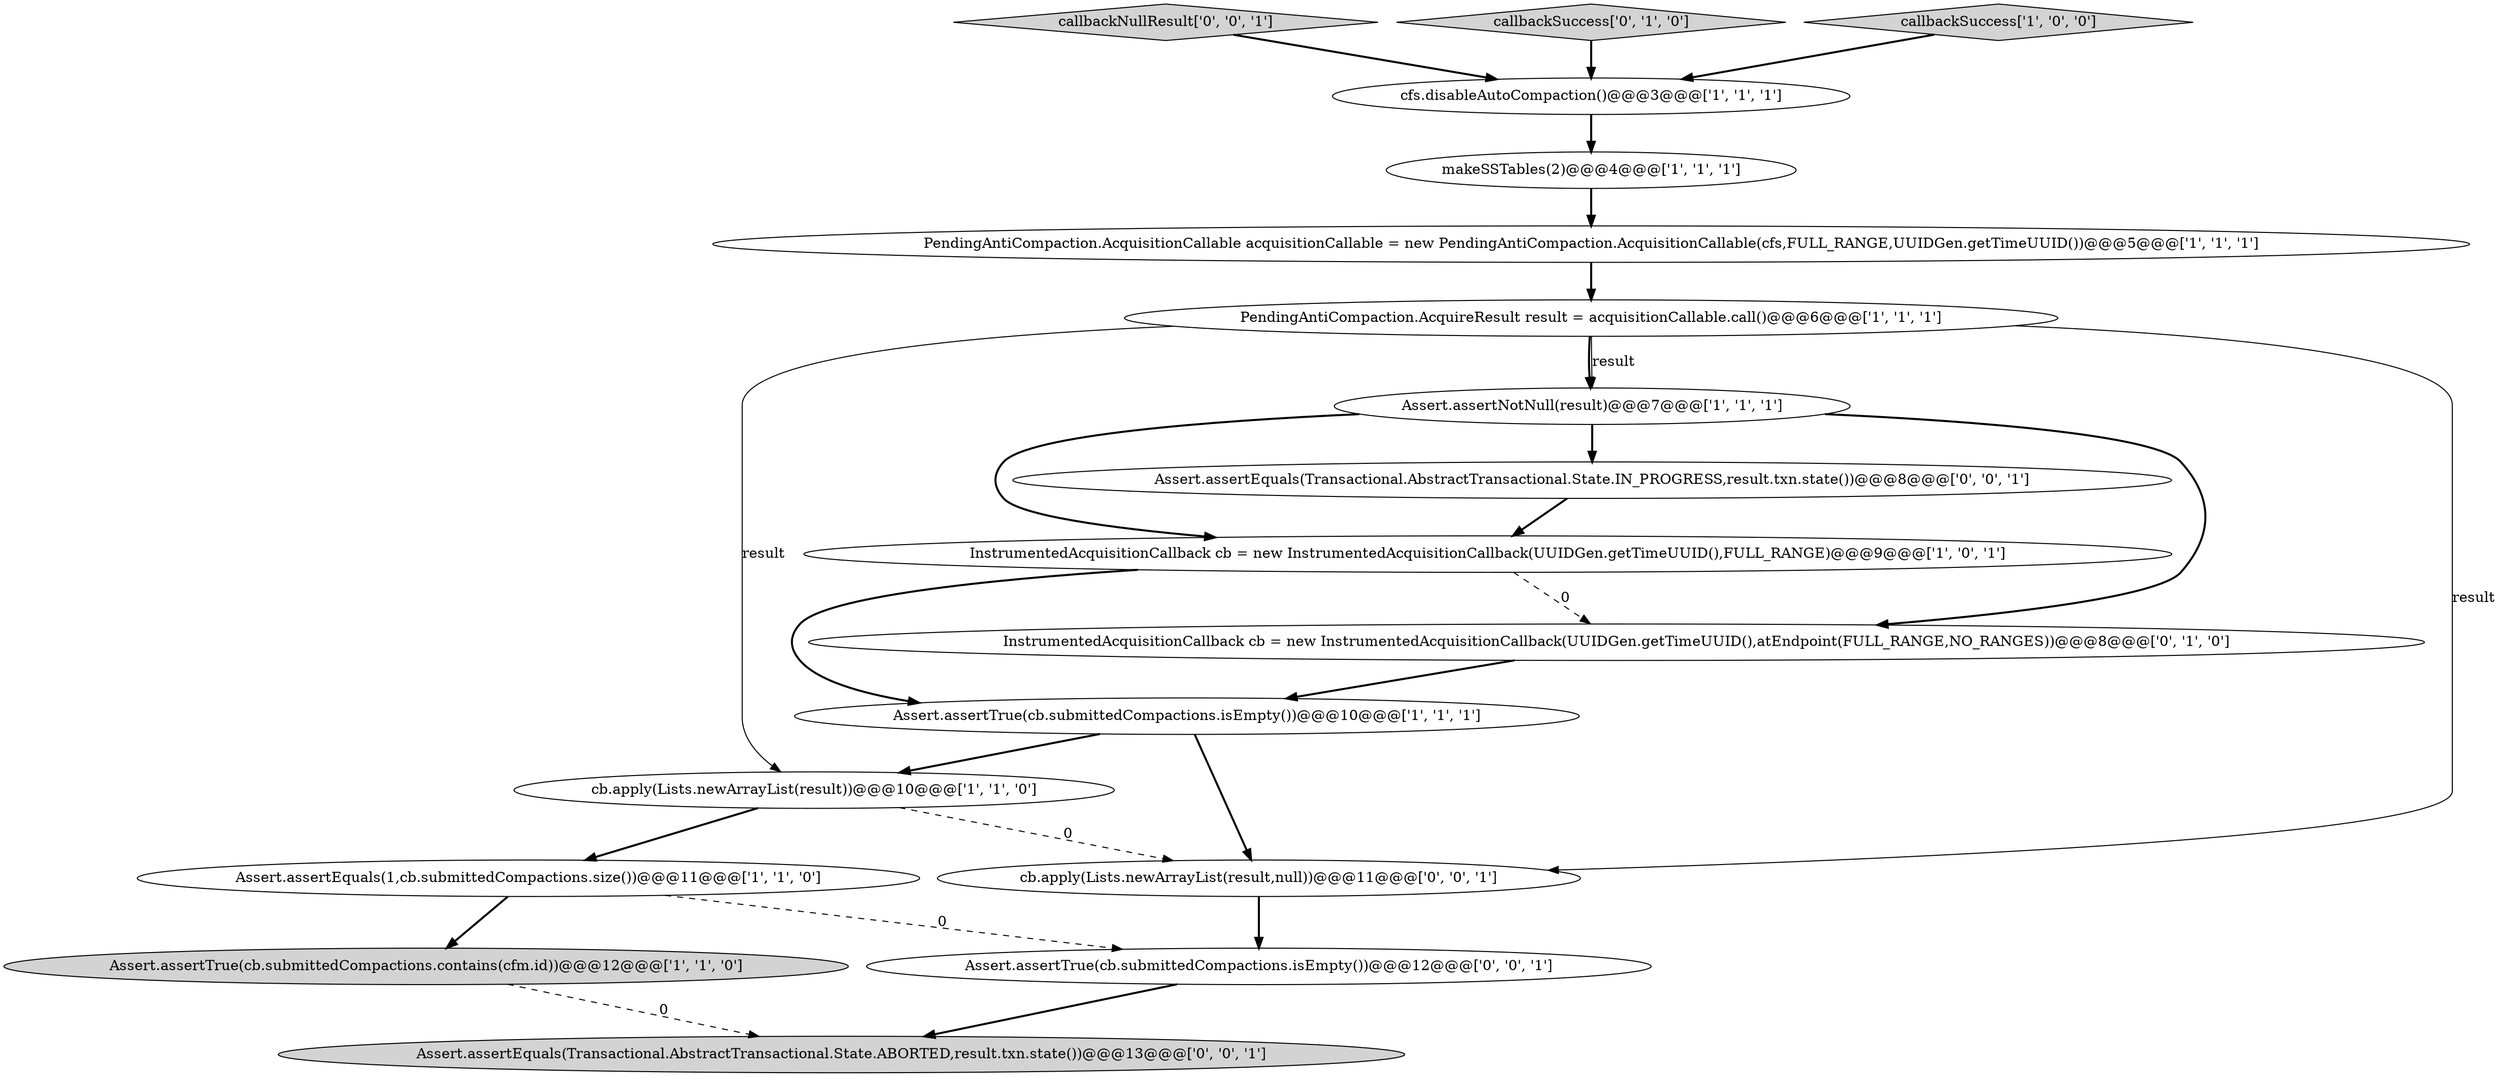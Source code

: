 digraph {
6 [style = filled, label = "Assert.assertTrue(cb.submittedCompactions.contains(cfm.id))@@@12@@@['1', '1', '0']", fillcolor = lightgray, shape = ellipse image = "AAA0AAABBB1BBB"];
8 [style = filled, label = "cb.apply(Lists.newArrayList(result))@@@10@@@['1', '1', '0']", fillcolor = white, shape = ellipse image = "AAA0AAABBB1BBB"];
14 [style = filled, label = "Assert.assertEquals(Transactional.AbstractTransactional.State.ABORTED,result.txn.state())@@@13@@@['0', '0', '1']", fillcolor = lightgray, shape = ellipse image = "AAA0AAABBB3BBB"];
2 [style = filled, label = "makeSSTables(2)@@@4@@@['1', '1', '1']", fillcolor = white, shape = ellipse image = "AAA0AAABBB1BBB"];
10 [style = filled, label = "Assert.assertTrue(cb.submittedCompactions.isEmpty())@@@10@@@['1', '1', '1']", fillcolor = white, shape = ellipse image = "AAA0AAABBB1BBB"];
12 [style = filled, label = "InstrumentedAcquisitionCallback cb = new InstrumentedAcquisitionCallback(UUIDGen.getTimeUUID(),atEndpoint(FULL_RANGE,NO_RANGES))@@@8@@@['0', '1', '0']", fillcolor = white, shape = ellipse image = "AAA1AAABBB2BBB"];
5 [style = filled, label = "Assert.assertEquals(1,cb.submittedCompactions.size())@@@11@@@['1', '1', '0']", fillcolor = white, shape = ellipse image = "AAA0AAABBB1BBB"];
16 [style = filled, label = "Assert.assertTrue(cb.submittedCompactions.isEmpty())@@@12@@@['0', '0', '1']", fillcolor = white, shape = ellipse image = "AAA0AAABBB3BBB"];
9 [style = filled, label = "PendingAntiCompaction.AcquireResult result = acquisitionCallable.call()@@@6@@@['1', '1', '1']", fillcolor = white, shape = ellipse image = "AAA0AAABBB1BBB"];
13 [style = filled, label = "cb.apply(Lists.newArrayList(result,null))@@@11@@@['0', '0', '1']", fillcolor = white, shape = ellipse image = "AAA0AAABBB3BBB"];
15 [style = filled, label = "callbackNullResult['0', '0', '1']", fillcolor = lightgray, shape = diamond image = "AAA0AAABBB3BBB"];
7 [style = filled, label = "PendingAntiCompaction.AcquisitionCallable acquisitionCallable = new PendingAntiCompaction.AcquisitionCallable(cfs,FULL_RANGE,UUIDGen.getTimeUUID())@@@5@@@['1', '1', '1']", fillcolor = white, shape = ellipse image = "AAA0AAABBB1BBB"];
11 [style = filled, label = "callbackSuccess['0', '1', '0']", fillcolor = lightgray, shape = diamond image = "AAA0AAABBB2BBB"];
0 [style = filled, label = "cfs.disableAutoCompaction()@@@3@@@['1', '1', '1']", fillcolor = white, shape = ellipse image = "AAA0AAABBB1BBB"];
4 [style = filled, label = "InstrumentedAcquisitionCallback cb = new InstrumentedAcquisitionCallback(UUIDGen.getTimeUUID(),FULL_RANGE)@@@9@@@['1', '0', '1']", fillcolor = white, shape = ellipse image = "AAA0AAABBB1BBB"];
3 [style = filled, label = "callbackSuccess['1', '0', '0']", fillcolor = lightgray, shape = diamond image = "AAA0AAABBB1BBB"];
17 [style = filled, label = "Assert.assertEquals(Transactional.AbstractTransactional.State.IN_PROGRESS,result.txn.state())@@@8@@@['0', '0', '1']", fillcolor = white, shape = ellipse image = "AAA0AAABBB3BBB"];
1 [style = filled, label = "Assert.assertNotNull(result)@@@7@@@['1', '1', '1']", fillcolor = white, shape = ellipse image = "AAA0AAABBB1BBB"];
5->16 [style = dashed, label="0"];
4->12 [style = dashed, label="0"];
8->5 [style = bold, label=""];
2->7 [style = bold, label=""];
6->14 [style = dashed, label="0"];
7->9 [style = bold, label=""];
1->12 [style = bold, label=""];
9->1 [style = solid, label="result"];
11->0 [style = bold, label=""];
8->13 [style = dashed, label="0"];
10->8 [style = bold, label=""];
17->4 [style = bold, label=""];
9->8 [style = solid, label="result"];
12->10 [style = bold, label=""];
15->0 [style = bold, label=""];
10->13 [style = bold, label=""];
13->16 [style = bold, label=""];
9->13 [style = solid, label="result"];
3->0 [style = bold, label=""];
16->14 [style = bold, label=""];
1->17 [style = bold, label=""];
1->4 [style = bold, label=""];
4->10 [style = bold, label=""];
0->2 [style = bold, label=""];
9->1 [style = bold, label=""];
5->6 [style = bold, label=""];
}
